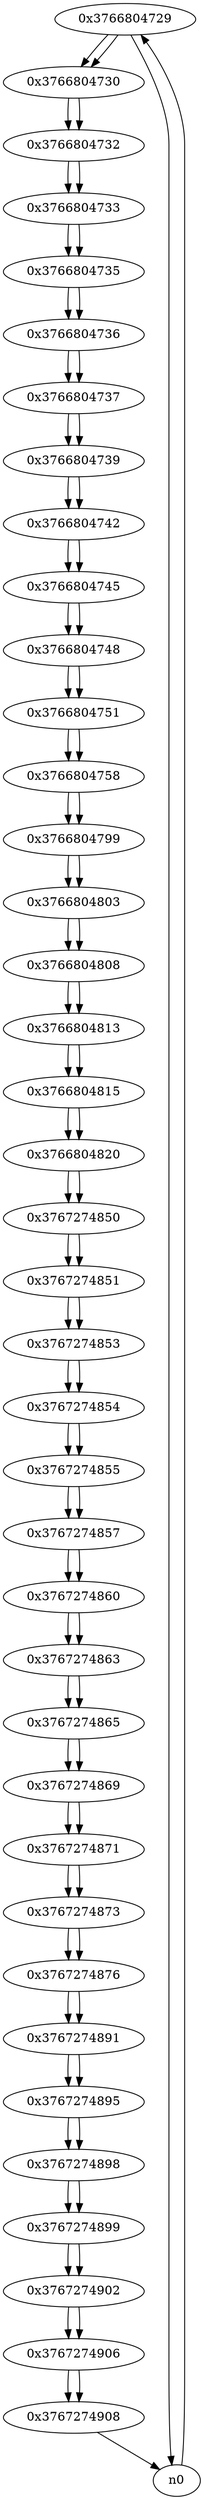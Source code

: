 digraph G{
/* nodes */
  n1 [label="0x3766804729"]
  n2 [label="0x3766804730"]
  n3 [label="0x3766804732"]
  n4 [label="0x3766804733"]
  n5 [label="0x3766804735"]
  n6 [label="0x3766804736"]
  n7 [label="0x3766804737"]
  n8 [label="0x3766804739"]
  n9 [label="0x3766804742"]
  n10 [label="0x3766804745"]
  n11 [label="0x3766804748"]
  n12 [label="0x3766804751"]
  n13 [label="0x3766804758"]
  n14 [label="0x3766804799"]
  n15 [label="0x3766804803"]
  n16 [label="0x3766804808"]
  n17 [label="0x3766804813"]
  n18 [label="0x3766804815"]
  n19 [label="0x3766804820"]
  n20 [label="0x3767274850"]
  n21 [label="0x3767274851"]
  n22 [label="0x3767274853"]
  n23 [label="0x3767274854"]
  n24 [label="0x3767274855"]
  n25 [label="0x3767274857"]
  n26 [label="0x3767274860"]
  n27 [label="0x3767274863"]
  n28 [label="0x3767274865"]
  n29 [label="0x3767274869"]
  n30 [label="0x3767274871"]
  n31 [label="0x3767274873"]
  n32 [label="0x3767274876"]
  n33 [label="0x3767274891"]
  n34 [label="0x3767274895"]
  n35 [label="0x3767274898"]
  n36 [label="0x3767274899"]
  n37 [label="0x3767274902"]
  n38 [label="0x3767274906"]
  n39 [label="0x3767274908"]
/* edges */
n1 -> n2;
n1 -> n0;
n0 -> n1;
n2 -> n3;
n1 -> n2;
n3 -> n4;
n2 -> n3;
n4 -> n5;
n3 -> n4;
n5 -> n6;
n4 -> n5;
n6 -> n7;
n5 -> n6;
n7 -> n8;
n6 -> n7;
n8 -> n9;
n7 -> n8;
n9 -> n10;
n8 -> n9;
n10 -> n11;
n9 -> n10;
n11 -> n12;
n10 -> n11;
n12 -> n13;
n11 -> n12;
n13 -> n14;
n12 -> n13;
n14 -> n15;
n13 -> n14;
n15 -> n16;
n14 -> n15;
n16 -> n17;
n15 -> n16;
n17 -> n18;
n16 -> n17;
n18 -> n19;
n17 -> n18;
n19 -> n20;
n18 -> n19;
n20 -> n21;
n19 -> n20;
n21 -> n22;
n20 -> n21;
n22 -> n23;
n21 -> n22;
n23 -> n24;
n22 -> n23;
n24 -> n25;
n23 -> n24;
n25 -> n26;
n24 -> n25;
n26 -> n27;
n25 -> n26;
n27 -> n28;
n26 -> n27;
n28 -> n29;
n27 -> n28;
n29 -> n30;
n28 -> n29;
n30 -> n31;
n29 -> n30;
n31 -> n32;
n30 -> n31;
n32 -> n33;
n31 -> n32;
n33 -> n34;
n32 -> n33;
n34 -> n35;
n33 -> n34;
n35 -> n36;
n34 -> n35;
n36 -> n37;
n35 -> n36;
n37 -> n38;
n36 -> n37;
n38 -> n39;
n37 -> n38;
n39 -> n0;
n38 -> n39;
}
